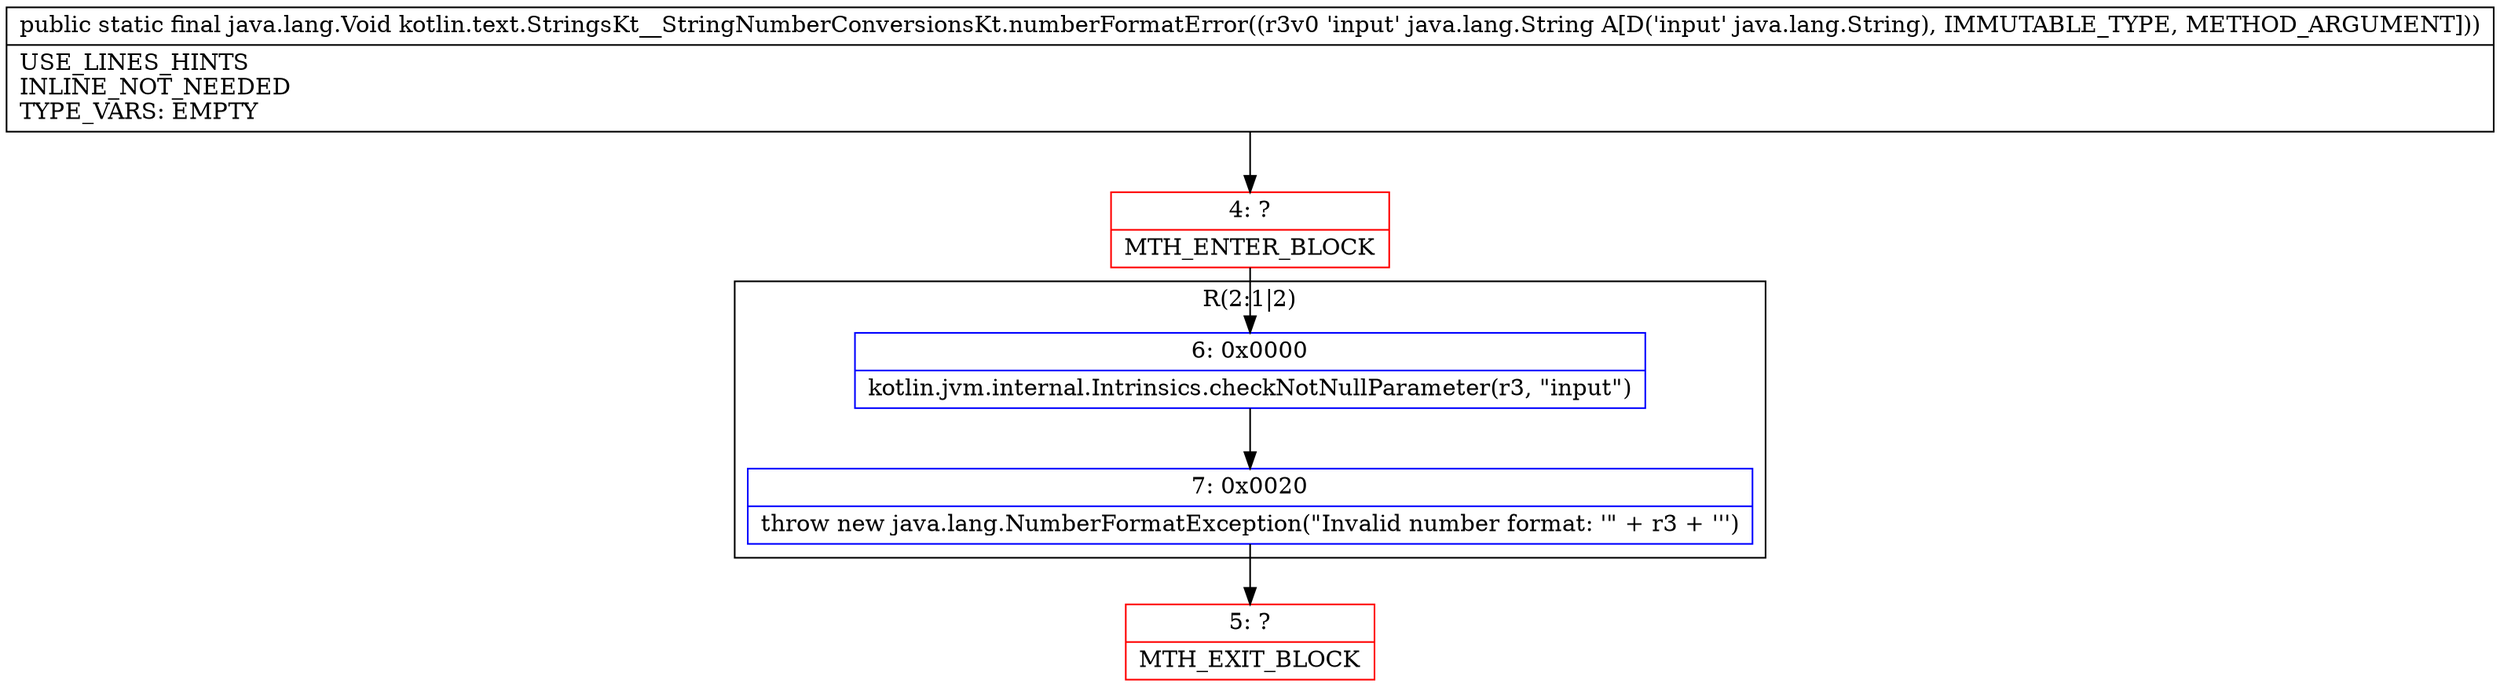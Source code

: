 digraph "CFG forkotlin.text.StringsKt__StringNumberConversionsKt.numberFormatError(Ljava\/lang\/String;)Ljava\/lang\/Void;" {
subgraph cluster_Region_1678213508 {
label = "R(2:1|2)";
node [shape=record,color=blue];
Node_6 [shape=record,label="{6\:\ 0x0000|kotlin.jvm.internal.Intrinsics.checkNotNullParameter(r3, \"input\")\l}"];
Node_7 [shape=record,label="{7\:\ 0x0020|throw new java.lang.NumberFormatException(\"Invalid number format: '\" + r3 + ''')\l}"];
}
Node_4 [shape=record,color=red,label="{4\:\ ?|MTH_ENTER_BLOCK\l}"];
Node_5 [shape=record,color=red,label="{5\:\ ?|MTH_EXIT_BLOCK\l}"];
MethodNode[shape=record,label="{public static final java.lang.Void kotlin.text.StringsKt__StringNumberConversionsKt.numberFormatError((r3v0 'input' java.lang.String A[D('input' java.lang.String), IMMUTABLE_TYPE, METHOD_ARGUMENT]))  | USE_LINES_HINTS\lINLINE_NOT_NEEDED\lTYPE_VARS: EMPTY\l}"];
MethodNode -> Node_4;Node_6 -> Node_7;
Node_7 -> Node_5;
Node_4 -> Node_6;
}


